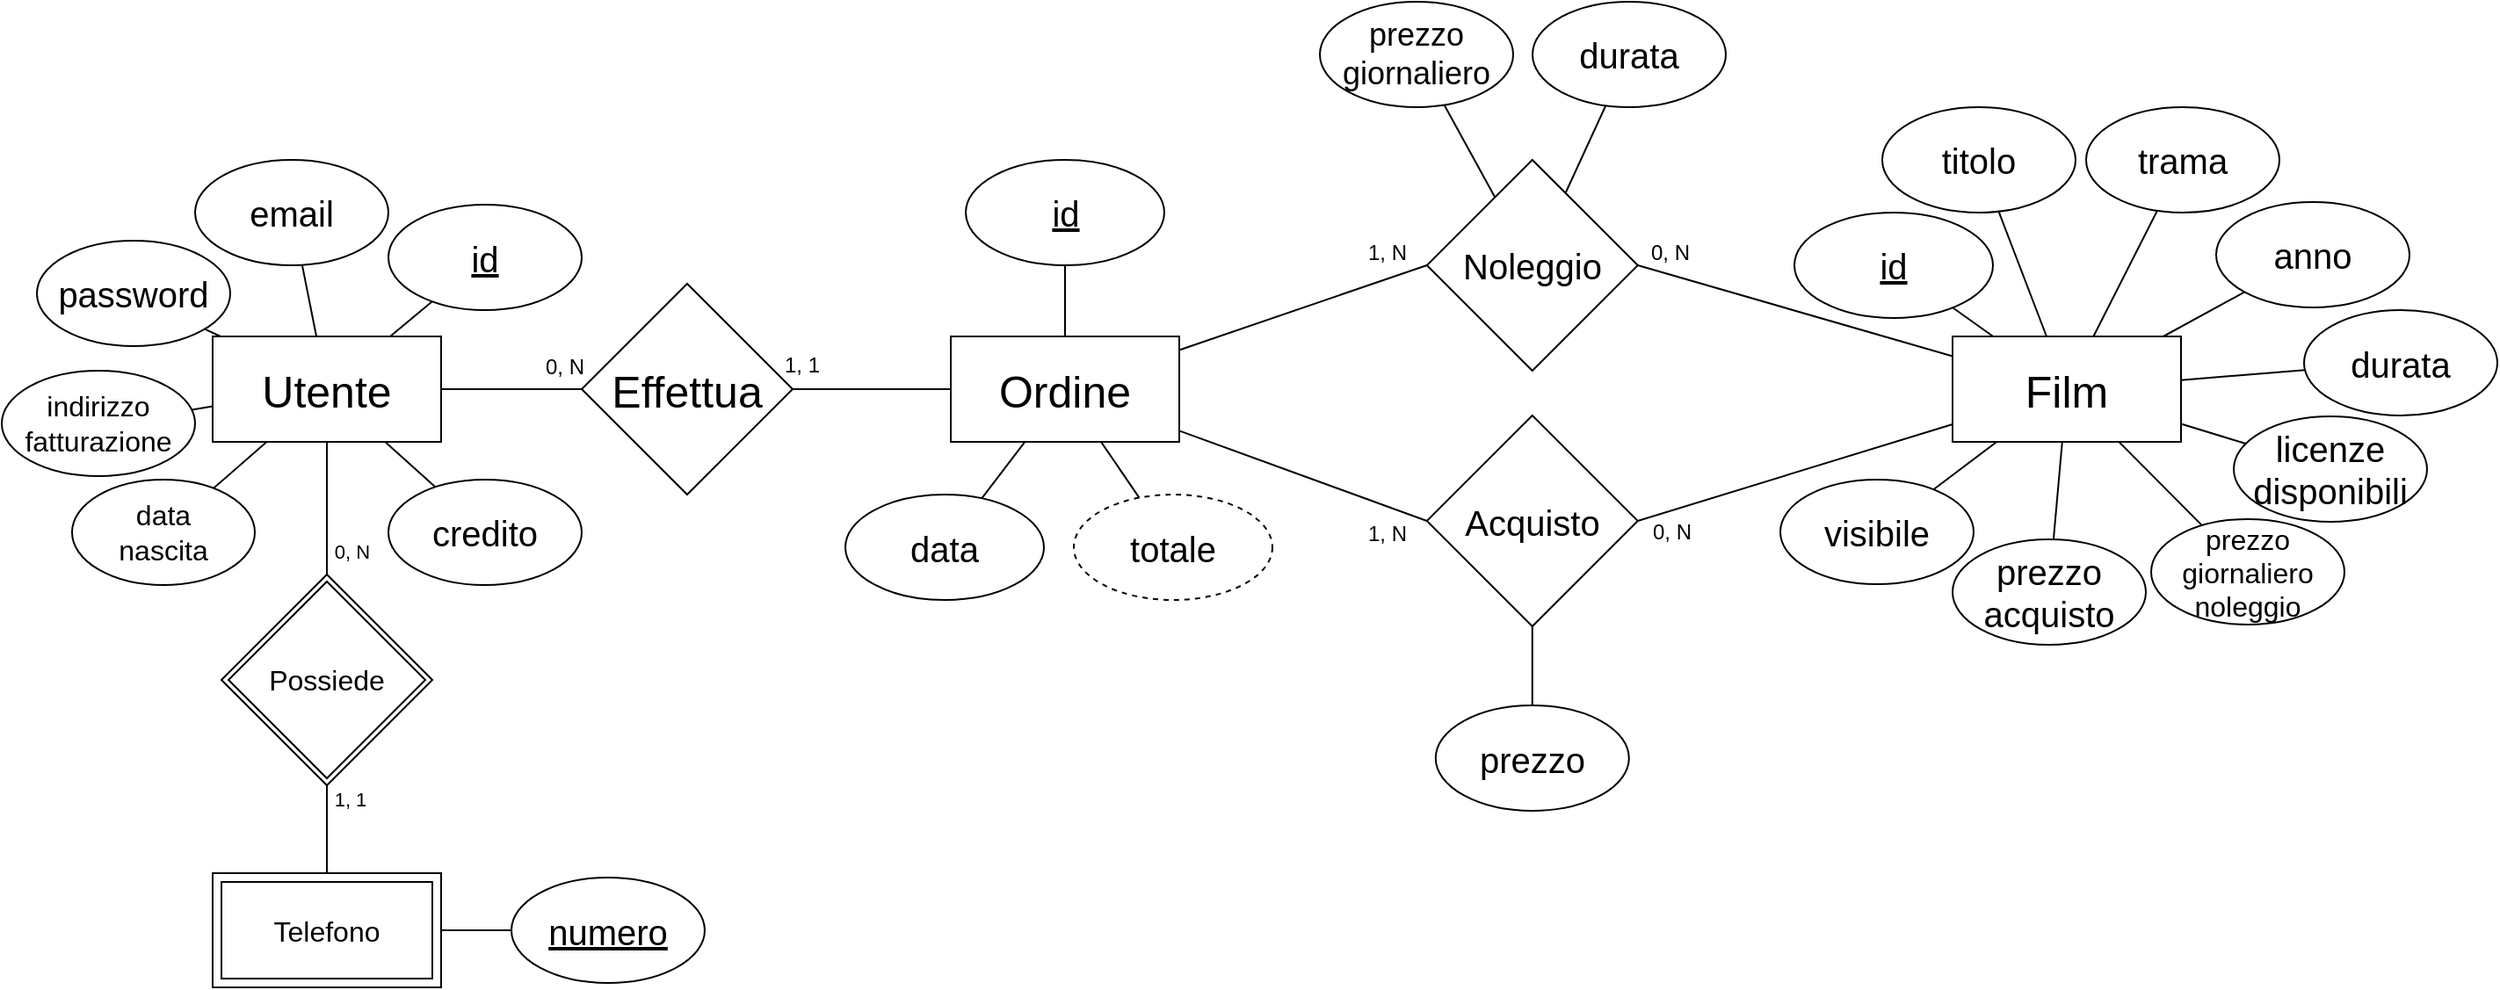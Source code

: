 <mxfile version="24.7.8">
  <diagram name="Pagina-1" id="O2FVnCXnx6a7qU9dJsTI">
    <mxGraphModel dx="977" dy="622" grid="1" gridSize="10" guides="1" tooltips="1" connect="1" arrows="1" fold="1" page="1" pageScale="1" pageWidth="827" pageHeight="1169" math="0" shadow="0">
      <root>
        <mxCell id="0" />
        <mxCell id="1" parent="0" />
        <mxCell id="bqkz127RMyEz90Fdyyyu-7" style="rounded=0;orthogonalLoop=1;jettySize=auto;html=1;endArrow=none;endFill=0;entryX=0;entryY=0.5;entryDx=0;entryDy=0;" parent="1" source="bqkz127RMyEz90Fdyyyu-1" target="bqkz127RMyEz90Fdyyyu-2" edge="1">
          <mxGeometry relative="1" as="geometry">
            <Array as="points" />
            <mxPoint x="480" y="584.5" as="targetPoint" />
          </mxGeometry>
        </mxCell>
        <mxCell id="bqkz127RMyEz90Fdyyyu-62" value="0, N" style="edgeLabel;html=1;align=center;verticalAlign=middle;resizable=0;points=[];dashed=0;strokeColor=default;fontFamily=Helvetica;fontSize=12;fontColor=default;labelBackgroundColor=none;fillColor=default;" parent="bqkz127RMyEz90Fdyyyu-7" vertex="1" connectable="0">
          <mxGeometry x="-0.625" y="1" relative="1" as="geometry">
            <mxPoint x="55" y="-12" as="offset" />
          </mxGeometry>
        </mxCell>
        <mxCell id="bqkz127RMyEz90Fdyyyu-1" value="&lt;font style=&quot;font-size: 25px;&quot;&gt;Utente&lt;/font&gt;" style="html=1;dashed=0;whiteSpace=wrap;labelBackgroundColor=none;" parent="1" vertex="1">
          <mxGeometry x="280" y="544.5" width="130" height="60" as="geometry" />
        </mxCell>
        <mxCell id="bqkz127RMyEz90Fdyyyu-38" style="edgeStyle=none;rounded=0;orthogonalLoop=1;jettySize=auto;html=1;strokeColor=default;align=center;verticalAlign=middle;fontFamily=Helvetica;fontSize=12;fontColor=default;labelBackgroundColor=none;endArrow=none;endFill=0;exitX=1;exitY=0.5;exitDx=0;exitDy=0;" parent="1" source="bqkz127RMyEz90Fdyyyu-2" target="bqkz127RMyEz90Fdyyyu-35" edge="1">
          <mxGeometry relative="1" as="geometry">
            <mxPoint x="630" y="594.5" as="sourcePoint" />
          </mxGeometry>
        </mxCell>
        <mxCell id="bqkz127RMyEz90Fdyyyu-64" value="1, 1" style="edgeLabel;html=1;align=center;verticalAlign=middle;resizable=0;points=[];dashed=0;strokeColor=default;fontFamily=Helvetica;fontSize=12;fontColor=default;labelBackgroundColor=none;fillColor=default;" parent="bqkz127RMyEz90Fdyyyu-38" vertex="1" connectable="0">
          <mxGeometry x="0.503" y="-1" relative="1" as="geometry">
            <mxPoint x="-63" y="-15" as="offset" />
          </mxGeometry>
        </mxCell>
        <mxCell id="bqkz127RMyEz90Fdyyyu-2" value="&lt;font style=&quot;font-size: 25px;&quot;&gt;Effettua&lt;/font&gt;" style="shape=rhombus;html=1;dashed=0;whiteSpace=wrap;perimeter=rhombusPerimeter;" parent="1" vertex="1">
          <mxGeometry x="490" y="514.5" width="120" height="120" as="geometry" />
        </mxCell>
        <mxCell id="bqkz127RMyEz90Fdyyyu-46" style="edgeStyle=none;rounded=0;orthogonalLoop=1;jettySize=auto;html=1;strokeColor=default;align=center;verticalAlign=middle;fontFamily=Helvetica;fontSize=12;fontColor=default;labelBackgroundColor=none;endArrow=none;endFill=0;entryX=1;entryY=0.5;entryDx=0;entryDy=0;" parent="1" source="bqkz127RMyEz90Fdyyyu-9" target="bqkz127RMyEz90Fdyyyu-39" edge="1">
          <mxGeometry relative="1" as="geometry">
            <mxPoint x="1193.22" y="385.5" as="targetPoint" />
          </mxGeometry>
        </mxCell>
        <mxCell id="bqkz127RMyEz90Fdyyyu-66" value="0, N" style="edgeLabel;html=1;align=center;verticalAlign=middle;resizable=0;points=[];dashed=0;strokeColor=default;fontFamily=Helvetica;fontSize=12;fontColor=default;labelBackgroundColor=none;fillColor=default;" parent="bqkz127RMyEz90Fdyyyu-46" vertex="1" connectable="0">
          <mxGeometry x="0.716" y="-2" relative="1" as="geometry">
            <mxPoint x="-8" y="-13" as="offset" />
          </mxGeometry>
        </mxCell>
        <mxCell id="bqkz127RMyEz90Fdyyyu-9" value="&lt;font style=&quot;font-size: 25px;&quot;&gt;Film&lt;/font&gt;" style="html=1;dashed=0;whiteSpace=wrap;labelBackgroundColor=none;" parent="1" vertex="1">
          <mxGeometry x="1270" y="544.5" width="130" height="60" as="geometry" />
        </mxCell>
        <mxCell id="bqkz127RMyEz90Fdyyyu-13" style="rounded=0;orthogonalLoop=1;jettySize=auto;html=1;strokeColor=default;align=center;verticalAlign=middle;fontFamily=Helvetica;fontSize=12;fontColor=default;labelBackgroundColor=none;endArrow=none;endFill=0;" parent="1" source="bqkz127RMyEz90Fdyyyu-11" target="bqkz127RMyEz90Fdyyyu-1" edge="1">
          <mxGeometry relative="1" as="geometry" />
        </mxCell>
        <mxCell id="bqkz127RMyEz90Fdyyyu-11" value="&lt;span style=&quot;font-size: 20px;&quot;&gt;email&lt;/span&gt;" style="ellipse;whiteSpace=wrap;html=1;align=center;dashed=0;strokeColor=default;verticalAlign=middle;fontFamily=Helvetica;fontSize=12;fontColor=default;fillColor=default;" parent="1" vertex="1">
          <mxGeometry x="270" y="444" width="110" height="60" as="geometry" />
        </mxCell>
        <mxCell id="bqkz127RMyEz90Fdyyyu-15" style="rounded=0;orthogonalLoop=1;jettySize=auto;html=1;strokeColor=default;align=center;verticalAlign=middle;fontFamily=Helvetica;fontSize=12;fontColor=default;labelBackgroundColor=none;endArrow=none;endFill=0;" parent="1" source="bqkz127RMyEz90Fdyyyu-14" target="bqkz127RMyEz90Fdyyyu-1" edge="1">
          <mxGeometry relative="1" as="geometry" />
        </mxCell>
        <mxCell id="bqkz127RMyEz90Fdyyyu-14" value="&lt;font style=&quot;font-size: 20px;&quot;&gt;password&lt;/font&gt;" style="ellipse;whiteSpace=wrap;html=1;align=center;dashed=0;strokeColor=default;verticalAlign=middle;fontFamily=Helvetica;fontSize=12;fontColor=default;fillColor=default;" parent="1" vertex="1">
          <mxGeometry x="180" y="490" width="110" height="60" as="geometry" />
        </mxCell>
        <mxCell id="bqkz127RMyEz90Fdyyyu-17" style="rounded=0;orthogonalLoop=1;jettySize=auto;html=1;strokeColor=default;align=center;verticalAlign=middle;fontFamily=Helvetica;fontSize=12;fontColor=default;labelBackgroundColor=none;endArrow=none;endFill=0;" parent="1" source="bqkz127RMyEz90Fdyyyu-16" target="bqkz127RMyEz90Fdyyyu-1" edge="1">
          <mxGeometry relative="1" as="geometry" />
        </mxCell>
        <mxCell id="bqkz127RMyEz90Fdyyyu-16" value="&lt;font style=&quot;font-size: 16px;&quot;&gt;indirizzo&lt;/font&gt;&lt;div style=&quot;font-size: 16px;&quot;&gt;&lt;font style=&quot;font-size: 16px;&quot;&gt;fatturazione&lt;/font&gt;&lt;/div&gt;" style="ellipse;whiteSpace=wrap;html=1;align=center;dashed=0;strokeColor=default;verticalAlign=middle;fontFamily=Helvetica;fontSize=12;fontColor=default;fillColor=default;" parent="1" vertex="1">
          <mxGeometry x="160" y="564" width="110" height="60" as="geometry" />
        </mxCell>
        <mxCell id="bqkz127RMyEz90Fdyyyu-19" style="edgeStyle=none;rounded=0;orthogonalLoop=1;jettySize=auto;html=1;strokeColor=default;align=center;verticalAlign=middle;fontFamily=Helvetica;fontSize=12;fontColor=default;labelBackgroundColor=none;endArrow=none;endFill=0;" parent="1" source="bqkz127RMyEz90Fdyyyu-18" target="bqkz127RMyEz90Fdyyyu-1" edge="1">
          <mxGeometry relative="1" as="geometry" />
        </mxCell>
        <mxCell id="bqkz127RMyEz90Fdyyyu-18" value="&lt;span style=&quot;font-size: 20px;&quot;&gt;&lt;u&gt;id&lt;/u&gt;&lt;/span&gt;" style="ellipse;whiteSpace=wrap;html=1;align=center;dashed=0;strokeColor=default;verticalAlign=middle;fontFamily=Helvetica;fontSize=12;fontColor=default;fillColor=default;" parent="1" vertex="1">
          <mxGeometry x="380" y="469.5" width="110" height="60" as="geometry" />
        </mxCell>
        <mxCell id="bqkz127RMyEz90Fdyyyu-21" style="edgeStyle=none;rounded=0;orthogonalLoop=1;jettySize=auto;html=1;strokeColor=default;align=center;verticalAlign=middle;fontFamily=Helvetica;fontSize=12;fontColor=default;labelBackgroundColor=none;endArrow=none;endFill=0;" parent="1" source="bqkz127RMyEz90Fdyyyu-20" target="bqkz127RMyEz90Fdyyyu-1" edge="1">
          <mxGeometry relative="1" as="geometry" />
        </mxCell>
        <mxCell id="bqkz127RMyEz90Fdyyyu-20" value="&lt;span style=&quot;font-size: 16px;&quot;&gt;data&lt;/span&gt;&lt;div&gt;&lt;span style=&quot;font-size: 16px;&quot;&gt;nascita&lt;/span&gt;&lt;/div&gt;" style="ellipse;whiteSpace=wrap;html=1;align=center;dashed=0;strokeColor=default;verticalAlign=middle;fontFamily=Helvetica;fontSize=12;fontColor=default;fillColor=default;" parent="1" vertex="1">
          <mxGeometry x="200" y="626" width="104" height="60" as="geometry" />
        </mxCell>
        <mxCell id="bqkz127RMyEz90Fdyyyu-26" style="edgeStyle=none;rounded=0;orthogonalLoop=1;jettySize=auto;html=1;strokeColor=default;align=center;verticalAlign=middle;fontFamily=Helvetica;fontSize=12;fontColor=default;labelBackgroundColor=none;endArrow=none;endFill=0;" parent="1" source="bqkz127RMyEz90Fdyyyu-25" target="bqkz127RMyEz90Fdyyyu-9" edge="1">
          <mxGeometry relative="1" as="geometry">
            <mxPoint x="1284.167" y="564" as="targetPoint" />
          </mxGeometry>
        </mxCell>
        <mxCell id="bqkz127RMyEz90Fdyyyu-25" value="&lt;span style=&quot;font-size: 20px;&quot;&gt;&lt;u&gt;id&lt;/u&gt;&lt;/span&gt;" style="ellipse;whiteSpace=wrap;html=1;align=center;dashed=0;strokeColor=default;verticalAlign=middle;fontFamily=Helvetica;fontSize=12;fontColor=default;fillColor=default;" parent="1" vertex="1">
          <mxGeometry x="1180" y="474" width="113" height="60" as="geometry" />
        </mxCell>
        <mxCell id="bqkz127RMyEz90Fdyyyu-28" style="edgeStyle=none;rounded=0;orthogonalLoop=1;jettySize=auto;html=1;strokeColor=default;align=center;verticalAlign=middle;fontFamily=Helvetica;fontSize=12;fontColor=default;labelBackgroundColor=none;endArrow=none;endFill=0;" parent="1" source="bqkz127RMyEz90Fdyyyu-27" target="bqkz127RMyEz90Fdyyyu-9" edge="1">
          <mxGeometry relative="1" as="geometry">
            <mxPoint x="1315" y="564" as="targetPoint" />
          </mxGeometry>
        </mxCell>
        <mxCell id="bqkz127RMyEz90Fdyyyu-27" value="&lt;font style=&quot;font-size: 20px;&quot;&gt;titolo&lt;/font&gt;" style="ellipse;whiteSpace=wrap;html=1;align=center;dashed=0;strokeColor=default;verticalAlign=middle;fontFamily=Helvetica;fontSize=12;fontColor=default;fillColor=default;" parent="1" vertex="1">
          <mxGeometry x="1230" y="414" width="110" height="60" as="geometry" />
        </mxCell>
        <mxCell id="bqkz127RMyEz90Fdyyyu-30" style="edgeStyle=none;rounded=0;orthogonalLoop=1;jettySize=auto;html=1;strokeColor=default;align=center;verticalAlign=middle;fontFamily=Helvetica;fontSize=12;fontColor=default;labelBackgroundColor=none;endArrow=none;endFill=0;" parent="1" source="bqkz127RMyEz90Fdyyyu-29" target="bqkz127RMyEz90Fdyyyu-9" edge="1">
          <mxGeometry relative="1" as="geometry">
            <mxPoint x="1336.529" y="564" as="targetPoint" />
          </mxGeometry>
        </mxCell>
        <mxCell id="bqkz127RMyEz90Fdyyyu-29" value="&lt;font style=&quot;font-size: 20px;&quot;&gt;trama&lt;/font&gt;" style="ellipse;whiteSpace=wrap;html=1;align=center;dashed=0;strokeColor=default;verticalAlign=middle;fontFamily=Helvetica;fontSize=12;fontColor=default;fillColor=default;" parent="1" vertex="1">
          <mxGeometry x="1346" y="414" width="110" height="60" as="geometry" />
        </mxCell>
        <mxCell id="bqkz127RMyEz90Fdyyyu-32" style="edgeStyle=none;rounded=0;orthogonalLoop=1;jettySize=auto;html=1;strokeColor=default;align=center;verticalAlign=middle;fontFamily=Helvetica;fontSize=12;fontColor=default;labelBackgroundColor=none;endArrow=none;endFill=0;" parent="1" source="bqkz127RMyEz90Fdyyyu-31" target="bqkz127RMyEz90Fdyyyu-9" edge="1">
          <mxGeometry relative="1" as="geometry">
            <mxPoint x="1386.333" y="564" as="targetPoint" />
          </mxGeometry>
        </mxCell>
        <mxCell id="bqkz127RMyEz90Fdyyyu-31" value="&lt;font style=&quot;font-size: 20px;&quot;&gt;anno&lt;/font&gt;" style="ellipse;whiteSpace=wrap;html=1;align=center;dashed=0;strokeColor=default;verticalAlign=middle;fontFamily=Helvetica;fontSize=12;fontColor=default;fillColor=default;" parent="1" vertex="1">
          <mxGeometry x="1420" y="468" width="110" height="60" as="geometry" />
        </mxCell>
        <mxCell id="bqkz127RMyEz90Fdyyyu-34" style="edgeStyle=none;rounded=0;orthogonalLoop=1;jettySize=auto;html=1;strokeColor=default;align=center;verticalAlign=middle;fontFamily=Helvetica;fontSize=12;fontColor=default;labelBackgroundColor=none;endArrow=none;endFill=0;" parent="1" source="bqkz127RMyEz90Fdyyyu-33" target="bqkz127RMyEz90Fdyyyu-9" edge="1">
          <mxGeometry relative="1" as="geometry">
            <mxPoint x="1359.25" y="564" as="targetPoint" />
          </mxGeometry>
        </mxCell>
        <mxCell id="bqkz127RMyEz90Fdyyyu-33" value="&lt;font style=&quot;font-size: 20px;&quot;&gt;durata&lt;/font&gt;" style="ellipse;whiteSpace=wrap;html=1;align=center;dashed=0;strokeColor=default;verticalAlign=middle;fontFamily=Helvetica;fontSize=12;fontColor=default;fillColor=default;" parent="1" vertex="1">
          <mxGeometry x="1470" y="529.5" width="110" height="60" as="geometry" />
        </mxCell>
        <mxCell id="bqkz127RMyEz90Fdyyyu-35" value="&lt;font style=&quot;font-size: 25px;&quot;&gt;Ordine&lt;/font&gt;" style="html=1;dashed=0;whiteSpace=wrap;labelBackgroundColor=none;" parent="1" vertex="1">
          <mxGeometry x="700" y="544.5" width="130" height="60" as="geometry" />
        </mxCell>
        <mxCell id="bqkz127RMyEz90Fdyyyu-40" style="edgeStyle=none;rounded=0;orthogonalLoop=1;jettySize=auto;html=1;strokeColor=default;align=center;verticalAlign=middle;fontFamily=Helvetica;fontSize=12;fontColor=default;labelBackgroundColor=none;endArrow=none;endFill=0;exitX=0;exitY=0.5;exitDx=0;exitDy=0;" parent="1" source="bqkz127RMyEz90Fdyyyu-39" target="bqkz127RMyEz90Fdyyyu-35" edge="1">
          <mxGeometry relative="1" as="geometry" />
        </mxCell>
        <mxCell id="bqkz127RMyEz90Fdyyyu-65" value="1, N" style="edgeLabel;html=1;align=center;verticalAlign=middle;resizable=0;points=[];dashed=0;strokeColor=default;fontFamily=Helvetica;fontSize=12;fontColor=default;labelBackgroundColor=none;fillColor=default;" parent="bqkz127RMyEz90Fdyyyu-40" vertex="1" connectable="0">
          <mxGeometry x="-0.782" relative="1" as="geometry">
            <mxPoint x="-8" y="-12" as="offset" />
          </mxGeometry>
        </mxCell>
        <mxCell id="bqkz127RMyEz90Fdyyyu-39" value="&lt;font style=&quot;font-size: 20px;&quot;&gt;Noleggio&lt;/font&gt;" style="shape=rhombus;html=1;dashed=0;whiteSpace=wrap;perimeter=rhombusPerimeter;" parent="1" vertex="1">
          <mxGeometry x="970.89" y="444" width="120" height="120" as="geometry" />
        </mxCell>
        <mxCell id="bqkz127RMyEz90Fdyyyu-42" style="edgeStyle=none;rounded=0;orthogonalLoop=1;jettySize=auto;html=1;strokeColor=default;align=center;verticalAlign=middle;fontFamily=Helvetica;fontSize=12;fontColor=default;labelBackgroundColor=none;endArrow=none;endFill=0;" parent="1" source="bqkz127RMyEz90Fdyyyu-41" target="bqkz127RMyEz90Fdyyyu-9" edge="1">
          <mxGeometry relative="1" as="geometry">
            <mxPoint x="1364.0" y="575" as="targetPoint" />
          </mxGeometry>
        </mxCell>
        <mxCell id="bqkz127RMyEz90Fdyyyu-41" value="&lt;div&gt;&lt;font style=&quot;font-size: 20px;&quot;&gt;licenze&lt;/font&gt;&lt;/div&gt;&lt;div&gt;&lt;font style=&quot;font-size: 20px;&quot;&gt;disponibili&lt;/font&gt;&lt;/div&gt;" style="ellipse;whiteSpace=wrap;html=1;align=center;dashed=0;strokeColor=default;verticalAlign=middle;fontFamily=Helvetica;fontSize=12;fontColor=default;fillColor=default;" parent="1" vertex="1">
          <mxGeometry x="1430" y="590" width="110" height="60" as="geometry" />
        </mxCell>
        <mxCell id="bqkz127RMyEz90Fdyyyu-48" style="edgeStyle=none;rounded=0;orthogonalLoop=1;jettySize=auto;html=1;strokeColor=default;align=center;verticalAlign=middle;fontFamily=Helvetica;fontSize=12;fontColor=default;labelBackgroundColor=none;endArrow=none;endFill=0;exitX=0;exitY=0.5;exitDx=0;exitDy=0;" parent="1" source="bqkz127RMyEz90Fdyyyu-47" target="bqkz127RMyEz90Fdyyyu-35" edge="1">
          <mxGeometry relative="1" as="geometry" />
        </mxCell>
        <mxCell id="bqkz127RMyEz90Fdyyyu-67" value="1, N" style="edgeLabel;html=1;align=center;verticalAlign=middle;resizable=0;points=[];dashed=0;strokeColor=default;fontFamily=Helvetica;fontSize=12;fontColor=default;labelBackgroundColor=none;fillColor=default;" parent="bqkz127RMyEz90Fdyyyu-48" vertex="1" connectable="0">
          <mxGeometry x="-0.811" relative="1" as="geometry">
            <mxPoint x="-10" y="12" as="offset" />
          </mxGeometry>
        </mxCell>
        <mxCell id="bqkz127RMyEz90Fdyyyu-49" style="edgeStyle=none;rounded=0;orthogonalLoop=1;jettySize=auto;html=1;strokeColor=default;align=center;verticalAlign=middle;fontFamily=Helvetica;fontSize=12;fontColor=default;labelBackgroundColor=none;endArrow=none;endFill=0;exitX=1;exitY=0.5;exitDx=0;exitDy=0;" parent="1" source="bqkz127RMyEz90Fdyyyu-47" target="bqkz127RMyEz90Fdyyyu-9" edge="1">
          <mxGeometry relative="1" as="geometry" />
        </mxCell>
        <mxCell id="bqkz127RMyEz90Fdyyyu-68" value="0, N" style="edgeLabel;html=1;align=center;verticalAlign=middle;resizable=0;points=[];dashed=0;strokeColor=default;fontFamily=Helvetica;fontSize=12;fontColor=default;labelBackgroundColor=none;fillColor=default;" parent="bqkz127RMyEz90Fdyyyu-49" vertex="1" connectable="0">
          <mxGeometry x="-0.774" y="-1" relative="1" as="geometry">
            <mxPoint x="-2" y="11" as="offset" />
          </mxGeometry>
        </mxCell>
        <mxCell id="bqkz127RMyEz90Fdyyyu-47" value="&lt;span style=&quot;font-size: 20px;&quot;&gt;Acquisto&lt;/span&gt;" style="shape=rhombus;html=1;dashed=0;whiteSpace=wrap;perimeter=rhombusPerimeter;" parent="1" vertex="1">
          <mxGeometry x="970.89" y="589.5" width="120" height="120" as="geometry" />
        </mxCell>
        <mxCell id="bqkz127RMyEz90Fdyyyu-52" style="edgeStyle=none;rounded=0;orthogonalLoop=1;jettySize=auto;html=1;strokeColor=default;align=center;verticalAlign=middle;fontFamily=Helvetica;fontSize=12;fontColor=default;labelBackgroundColor=none;endArrow=none;endFill=0;" parent="1" source="bqkz127RMyEz90Fdyyyu-50" target="bqkz127RMyEz90Fdyyyu-9" edge="1">
          <mxGeometry relative="1" as="geometry" />
        </mxCell>
        <mxCell id="bqkz127RMyEz90Fdyyyu-50" value="&lt;font style=&quot;font-size: 16px;&quot;&gt;prezzo&lt;/font&gt;&lt;div style=&quot;font-size: 16px;&quot;&gt;&lt;font style=&quot;font-size: 16px;&quot;&gt;giornaliero&lt;br&gt;&lt;/font&gt;&lt;div style=&quot;&quot;&gt;&lt;font style=&quot;font-size: 16px;&quot;&gt;noleggio&lt;/font&gt;&lt;/div&gt;&lt;/div&gt;" style="ellipse;whiteSpace=wrap;html=1;align=center;dashed=0;strokeColor=default;verticalAlign=middle;fontFamily=Helvetica;fontSize=12;fontColor=default;fillColor=default;" parent="1" vertex="1">
          <mxGeometry x="1383" y="648.5" width="110" height="60" as="geometry" />
        </mxCell>
        <mxCell id="bqkz127RMyEz90Fdyyyu-53" style="edgeStyle=none;rounded=0;orthogonalLoop=1;jettySize=auto;html=1;strokeColor=default;align=center;verticalAlign=middle;fontFamily=Helvetica;fontSize=12;fontColor=default;labelBackgroundColor=none;endArrow=none;endFill=0;" parent="1" source="bqkz127RMyEz90Fdyyyu-51" target="bqkz127RMyEz90Fdyyyu-9" edge="1">
          <mxGeometry relative="1" as="geometry" />
        </mxCell>
        <mxCell id="bqkz127RMyEz90Fdyyyu-51" value="&lt;div&gt;&lt;span style=&quot;font-size: 20px; background-color: initial;&quot;&gt;prezzo&lt;/span&gt;&lt;br&gt;&lt;/div&gt;&lt;div&gt;&lt;span style=&quot;font-size: 20px; background-color: initial;&quot;&gt;acquisto&lt;/span&gt;&lt;/div&gt;" style="ellipse;whiteSpace=wrap;html=1;align=center;dashed=0;strokeColor=default;verticalAlign=middle;fontFamily=Helvetica;fontSize=12;fontColor=default;fillColor=default;" parent="1" vertex="1">
          <mxGeometry x="1270" y="660" width="110" height="60" as="geometry" />
        </mxCell>
        <mxCell id="bqkz127RMyEz90Fdyyyu-55" style="edgeStyle=none;rounded=0;orthogonalLoop=1;jettySize=auto;html=1;strokeColor=default;align=center;verticalAlign=middle;fontFamily=Helvetica;fontSize=12;fontColor=default;labelBackgroundColor=none;endArrow=none;endFill=0;" parent="1" source="bqkz127RMyEz90Fdyyyu-54" target="bqkz127RMyEz90Fdyyyu-39" edge="1">
          <mxGeometry relative="1" as="geometry">
            <mxPoint x="1137.65" y="383.066" as="sourcePoint" />
          </mxGeometry>
        </mxCell>
        <mxCell id="bqkz127RMyEz90Fdyyyu-54" value="&lt;div&gt;&lt;span style=&quot;background-color: initial; font-size: 20px;&quot;&gt;durata&lt;/span&gt;&lt;br&gt;&lt;/div&gt;" style="ellipse;whiteSpace=wrap;html=1;align=center;dashed=0;strokeColor=default;verticalAlign=middle;fontFamily=Helvetica;fontSize=12;fontColor=default;fillColor=default;" parent="1" vertex="1">
          <mxGeometry x="1031" y="354" width="110" height="60" as="geometry" />
        </mxCell>
        <mxCell id="bqkz127RMyEz90Fdyyyu-59" style="edgeStyle=none;rounded=0;orthogonalLoop=1;jettySize=auto;html=1;strokeColor=default;align=center;verticalAlign=middle;fontFamily=Helvetica;fontSize=12;fontColor=default;labelBackgroundColor=none;endArrow=none;endFill=0;" parent="1" source="bqkz127RMyEz90Fdyyyu-56" target="bqkz127RMyEz90Fdyyyu-35" edge="1">
          <mxGeometry relative="1" as="geometry" />
        </mxCell>
        <mxCell id="bqkz127RMyEz90Fdyyyu-56" value="&lt;span style=&quot;font-size: 20px;&quot;&gt;&lt;u&gt;id&lt;/u&gt;&lt;/span&gt;" style="ellipse;whiteSpace=wrap;html=1;align=center;dashed=0;strokeColor=default;verticalAlign=middle;fontFamily=Helvetica;fontSize=12;fontColor=default;fillColor=default;" parent="1" vertex="1">
          <mxGeometry x="708.5" y="444" width="113" height="60" as="geometry" />
        </mxCell>
        <mxCell id="bqkz127RMyEz90Fdyyyu-60" style="edgeStyle=none;rounded=0;orthogonalLoop=1;jettySize=auto;html=1;strokeColor=default;align=center;verticalAlign=middle;fontFamily=Helvetica;fontSize=12;fontColor=default;labelBackgroundColor=none;endArrow=none;endFill=0;" parent="1" source="bqkz127RMyEz90Fdyyyu-57" target="bqkz127RMyEz90Fdyyyu-35" edge="1">
          <mxGeometry relative="1" as="geometry" />
        </mxCell>
        <mxCell id="bqkz127RMyEz90Fdyyyu-57" value="&lt;span style=&quot;font-size: 20px;&quot;&gt;data&lt;/span&gt;" style="ellipse;whiteSpace=wrap;html=1;align=center;dashed=0;strokeColor=default;verticalAlign=middle;fontFamily=Helvetica;fontSize=12;fontColor=default;fillColor=default;" parent="1" vertex="1">
          <mxGeometry x="640" y="634.5" width="113" height="60" as="geometry" />
        </mxCell>
        <mxCell id="bqkz127RMyEz90Fdyyyu-61" style="edgeStyle=none;rounded=0;orthogonalLoop=1;jettySize=auto;html=1;strokeColor=default;align=center;verticalAlign=middle;fontFamily=Helvetica;fontSize=12;fontColor=default;labelBackgroundColor=none;endArrow=none;endFill=0;" parent="1" source="bqkz127RMyEz90Fdyyyu-58" target="bqkz127RMyEz90Fdyyyu-35" edge="1">
          <mxGeometry relative="1" as="geometry" />
        </mxCell>
        <mxCell id="bqkz127RMyEz90Fdyyyu-58" value="&lt;span style=&quot;font-size: 20px;&quot;&gt;totale&lt;/span&gt;" style="ellipse;whiteSpace=wrap;html=1;align=center;dashed=1;strokeColor=default;verticalAlign=middle;fontFamily=Helvetica;fontSize=12;fontColor=default;fillColor=default;" parent="1" vertex="1">
          <mxGeometry x="770" y="634.5" width="113" height="60" as="geometry" />
        </mxCell>
        <mxCell id="bqkz127RMyEz90Fdyyyu-70" style="edgeStyle=none;rounded=0;orthogonalLoop=1;jettySize=auto;html=1;strokeColor=default;align=center;verticalAlign=middle;fontFamily=Helvetica;fontSize=12;fontColor=default;labelBackgroundColor=none;endArrow=none;endFill=0;" parent="1" source="bqkz127RMyEz90Fdyyyu-69" target="bqkz127RMyEz90Fdyyyu-39" edge="1">
          <mxGeometry relative="1" as="geometry">
            <mxPoint x="1101.009" y="430.512" as="sourcePoint" />
          </mxGeometry>
        </mxCell>
        <mxCell id="bqkz127RMyEz90Fdyyyu-69" value="&lt;div style=&quot;font-size: 18px;&quot;&gt;&lt;font style=&quot;font-size: 18px;&quot;&gt;prezzo&lt;/font&gt;&lt;/div&gt;&lt;div style=&quot;font-size: 18px;&quot;&gt;&lt;font style=&quot;font-size: 18px;&quot;&gt;giornaliero&lt;/font&gt;&lt;/div&gt;" style="ellipse;whiteSpace=wrap;html=1;align=center;dashed=0;strokeColor=default;verticalAlign=middle;fontFamily=Helvetica;fontSize=12;fontColor=default;fillColor=default;" parent="1" vertex="1">
          <mxGeometry x="910" y="354" width="110" height="60" as="geometry" />
        </mxCell>
        <mxCell id="bqkz127RMyEz90Fdyyyu-72" style="edgeStyle=none;rounded=0;orthogonalLoop=1;jettySize=auto;html=1;strokeColor=default;align=center;verticalAlign=middle;fontFamily=Helvetica;fontSize=12;fontColor=default;labelBackgroundColor=none;endArrow=none;endFill=0;" parent="1" source="bqkz127RMyEz90Fdyyyu-71" target="bqkz127RMyEz90Fdyyyu-47" edge="1">
          <mxGeometry relative="1" as="geometry" />
        </mxCell>
        <mxCell id="bqkz127RMyEz90Fdyyyu-71" value="&lt;div&gt;&lt;span style=&quot;font-size: 20px;&quot;&gt;prezzo&lt;/span&gt;&lt;/div&gt;" style="ellipse;whiteSpace=wrap;html=1;align=center;dashed=0;strokeColor=default;verticalAlign=middle;fontFamily=Helvetica;fontSize=12;fontColor=default;fillColor=default;" parent="1" vertex="1">
          <mxGeometry x="975.89" y="754.5" width="110" height="60" as="geometry" />
        </mxCell>
        <mxCell id="cVUx9WVkOTsI4wkZK9EY-2" style="rounded=0;orthogonalLoop=1;jettySize=auto;html=1;endArrow=none;endFill=0;" parent="1" source="cVUx9WVkOTsI4wkZK9EY-1" target="bqkz127RMyEz90Fdyyyu-9" edge="1">
          <mxGeometry relative="1" as="geometry" />
        </mxCell>
        <mxCell id="cVUx9WVkOTsI4wkZK9EY-1" value="&lt;div&gt;&lt;span style=&quot;font-size: 20px;&quot;&gt;visibile&lt;/span&gt;&lt;/div&gt;" style="ellipse;whiteSpace=wrap;html=1;align=center;dashed=0;strokeColor=default;verticalAlign=middle;fontFamily=Helvetica;fontSize=12;fontColor=default;fillColor=default;" parent="1" vertex="1">
          <mxGeometry x="1172" y="626" width="110" height="59.5" as="geometry" />
        </mxCell>
        <mxCell id="cVUx9WVkOTsI4wkZK9EY-5" style="rounded=0;orthogonalLoop=1;jettySize=auto;html=1;endArrow=none;endFill=0;" parent="1" source="cVUx9WVkOTsI4wkZK9EY-4" target="bqkz127RMyEz90Fdyyyu-1" edge="1">
          <mxGeometry relative="1" as="geometry" />
        </mxCell>
        <mxCell id="cVUx9WVkOTsI4wkZK9EY-4" value="&lt;span style=&quot;font-size: 20px;&quot;&gt;credito&lt;/span&gt;" style="ellipse;whiteSpace=wrap;html=1;align=center;dashed=0;strokeColor=default;verticalAlign=middle;fontFamily=Helvetica;fontSize=12;fontColor=default;fillColor=default;" parent="1" vertex="1">
          <mxGeometry x="380" y="626" width="110" height="60" as="geometry" />
        </mxCell>
        <mxCell id="ocXzfWyAouXfAYde3DCc-1" value="&lt;font style=&quot;font-size: 16px;&quot;&gt;Possiede&lt;/font&gt;" style="shape=rhombus;double=1;perimeter=rhombusPerimeter;whiteSpace=wrap;html=1;align=center;" parent="1" vertex="1">
          <mxGeometry x="285" y="680" width="120" height="120" as="geometry" />
        </mxCell>
        <mxCell id="ocXzfWyAouXfAYde3DCc-2" value="&lt;font style=&quot;font-size: 16px;&quot;&gt;Telefono&lt;/font&gt;" style="shape=ext;margin=3;double=1;whiteSpace=wrap;html=1;align=center;" parent="1" vertex="1">
          <mxGeometry x="280" y="850" width="130" height="65" as="geometry" />
        </mxCell>
        <mxCell id="ocXzfWyAouXfAYde3DCc-4" value="" style="endArrow=none;html=1;rounded=0;exitX=0.5;exitY=0;exitDx=0;exitDy=0;" parent="1" source="ocXzfWyAouXfAYde3DCc-1" target="bqkz127RMyEz90Fdyyyu-1" edge="1">
          <mxGeometry width="50" height="50" relative="1" as="geometry">
            <mxPoint x="100" y="740" as="sourcePoint" />
            <mxPoint x="150" y="690" as="targetPoint" />
          </mxGeometry>
        </mxCell>
        <mxCell id="TTO-lhQkGz4P4lIvzGx7-2" value="0, N" style="edgeLabel;html=1;align=center;verticalAlign=middle;resizable=0;points=[];" vertex="1" connectable="0" parent="ocXzfWyAouXfAYde3DCc-4">
          <mxGeometry x="-0.423" y="-1" relative="1" as="geometry">
            <mxPoint x="13" y="9" as="offset" />
          </mxGeometry>
        </mxCell>
        <mxCell id="ocXzfWyAouXfAYde3DCc-5" value="" style="endArrow=none;html=1;rounded=0;entryX=0.5;entryY=1;entryDx=0;entryDy=0;" parent="1" source="ocXzfWyAouXfAYde3DCc-2" target="ocXzfWyAouXfAYde3DCc-1" edge="1">
          <mxGeometry width="50" height="50" relative="1" as="geometry">
            <mxPoint x="230" y="860" as="sourcePoint" />
            <mxPoint x="280" y="810" as="targetPoint" />
          </mxGeometry>
        </mxCell>
        <mxCell id="TTO-lhQkGz4P4lIvzGx7-1" value="1, 1" style="edgeLabel;html=1;align=center;verticalAlign=middle;resizable=0;points=[];" vertex="1" connectable="0" parent="ocXzfWyAouXfAYde3DCc-5">
          <mxGeometry x="0.567" y="-1" relative="1" as="geometry">
            <mxPoint x="12" y="-3" as="offset" />
          </mxGeometry>
        </mxCell>
        <mxCell id="ocXzfWyAouXfAYde3DCc-6" value="&lt;span style=&quot;font-size: 20px;&quot;&gt;&lt;u&gt;numero&lt;/u&gt;&lt;/span&gt;" style="ellipse;whiteSpace=wrap;html=1;align=center;dashed=0;strokeColor=default;verticalAlign=middle;fontFamily=Helvetica;fontSize=12;fontColor=default;fillColor=default;" parent="1" vertex="1">
          <mxGeometry x="450" y="852.5" width="110" height="60" as="geometry" />
        </mxCell>
        <mxCell id="ocXzfWyAouXfAYde3DCc-7" value="" style="endArrow=none;html=1;rounded=0;" parent="1" source="ocXzfWyAouXfAYde3DCc-2" target="ocXzfWyAouXfAYde3DCc-6" edge="1">
          <mxGeometry width="50" height="50" relative="1" as="geometry">
            <mxPoint x="430" y="830" as="sourcePoint" />
            <mxPoint x="480" y="780" as="targetPoint" />
          </mxGeometry>
        </mxCell>
      </root>
    </mxGraphModel>
  </diagram>
</mxfile>
